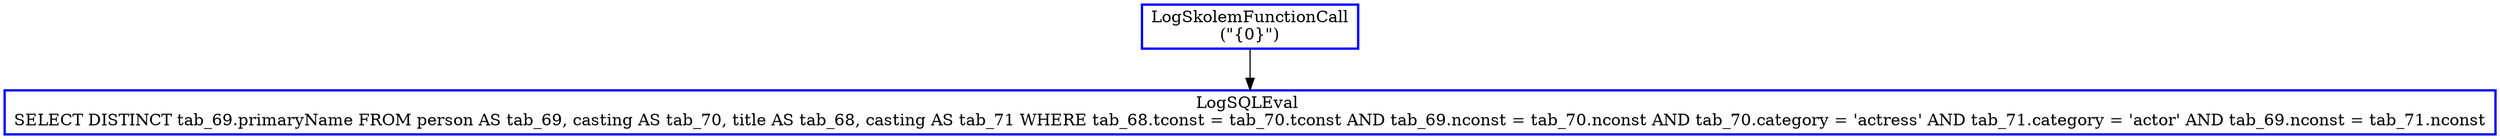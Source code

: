 digraph  g{
node [shape=rectangle, color=black, fontcolor=black, style=bold]
0 [label="LogSkolemFunctionCall
(\"{0}\")" , color = blue] ; 
1 [label="LogSQLEval 
SELECT DISTINCT tab_69.primaryName FROM person AS tab_69, casting AS tab_70, title AS tab_68, casting AS tab_71 WHERE tab_68.tconst = tab_70.tconst AND tab_69.nconst = tab_70.nconst AND tab_70.category = 'actress' AND tab_71.category = 'actor' AND tab_69.nconst = tab_71.nconst", color = blue] ; 
0 -> 1 ; 
}

